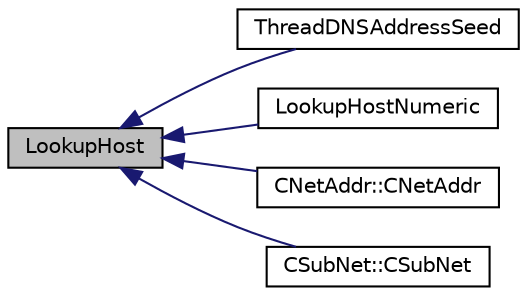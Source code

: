 digraph "LookupHost"
{
  edge [fontname="Helvetica",fontsize="10",labelfontname="Helvetica",labelfontsize="10"];
  node [fontname="Helvetica",fontsize="10",shape=record];
  rankdir="LR";
  Node106 [label="LookupHost",height=0.2,width=0.4,color="black", fillcolor="grey75", style="filled", fontcolor="black"];
  Node106 -> Node107 [dir="back",color="midnightblue",fontsize="10",style="solid",fontname="Helvetica"];
  Node107 [label="ThreadDNSAddressSeed",height=0.2,width=0.4,color="black", fillcolor="white", style="filled",URL="$dd/d84/net_8cpp.html#ab2d8883b5524ec7b80d3b9535e73a3ed"];
  Node106 -> Node108 [dir="back",color="midnightblue",fontsize="10",style="solid",fontname="Helvetica"];
  Node108 [label="LookupHostNumeric",height=0.2,width=0.4,color="black", fillcolor="white", style="filled",URL="$da/df0/netbase_8h.html#a87dbb7d2897ad9256eaae546cf061744"];
  Node106 -> Node109 [dir="back",color="midnightblue",fontsize="10",style="solid",fontname="Helvetica"];
  Node109 [label="CNetAddr::CNetAddr",height=0.2,width=0.4,color="black", fillcolor="white", style="filled",URL="$d3/dc3/class_c_net_addr.html#a3549332f92d95ccadf262bdce9f4eacf"];
  Node106 -> Node110 [dir="back",color="midnightblue",fontsize="10",style="solid",fontname="Helvetica"];
  Node110 [label="CSubNet::CSubNet",height=0.2,width=0.4,color="black", fillcolor="white", style="filled",URL="$d9/d87/class_c_sub_net.html#a6e8cd7a5e46e93d3ad62896dcb5a5a78"];
}
